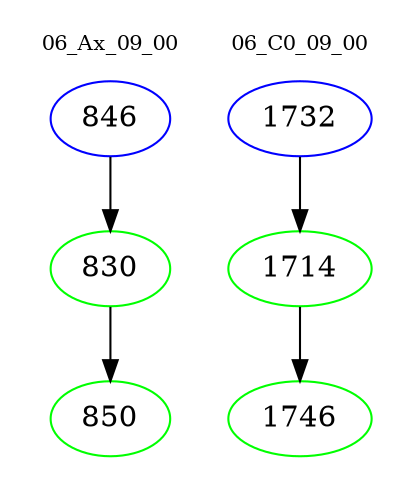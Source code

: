 digraph{
subgraph cluster_0 {
color = white
label = "06_Ax_09_00";
fontsize=10;
T0_846 [label="846", color="blue"]
T0_846 -> T0_830 [color="black"]
T0_830 [label="830", color="green"]
T0_830 -> T0_850 [color="black"]
T0_850 [label="850", color="green"]
}
subgraph cluster_1 {
color = white
label = "06_C0_09_00";
fontsize=10;
T1_1732 [label="1732", color="blue"]
T1_1732 -> T1_1714 [color="black"]
T1_1714 [label="1714", color="green"]
T1_1714 -> T1_1746 [color="black"]
T1_1746 [label="1746", color="green"]
}
}
